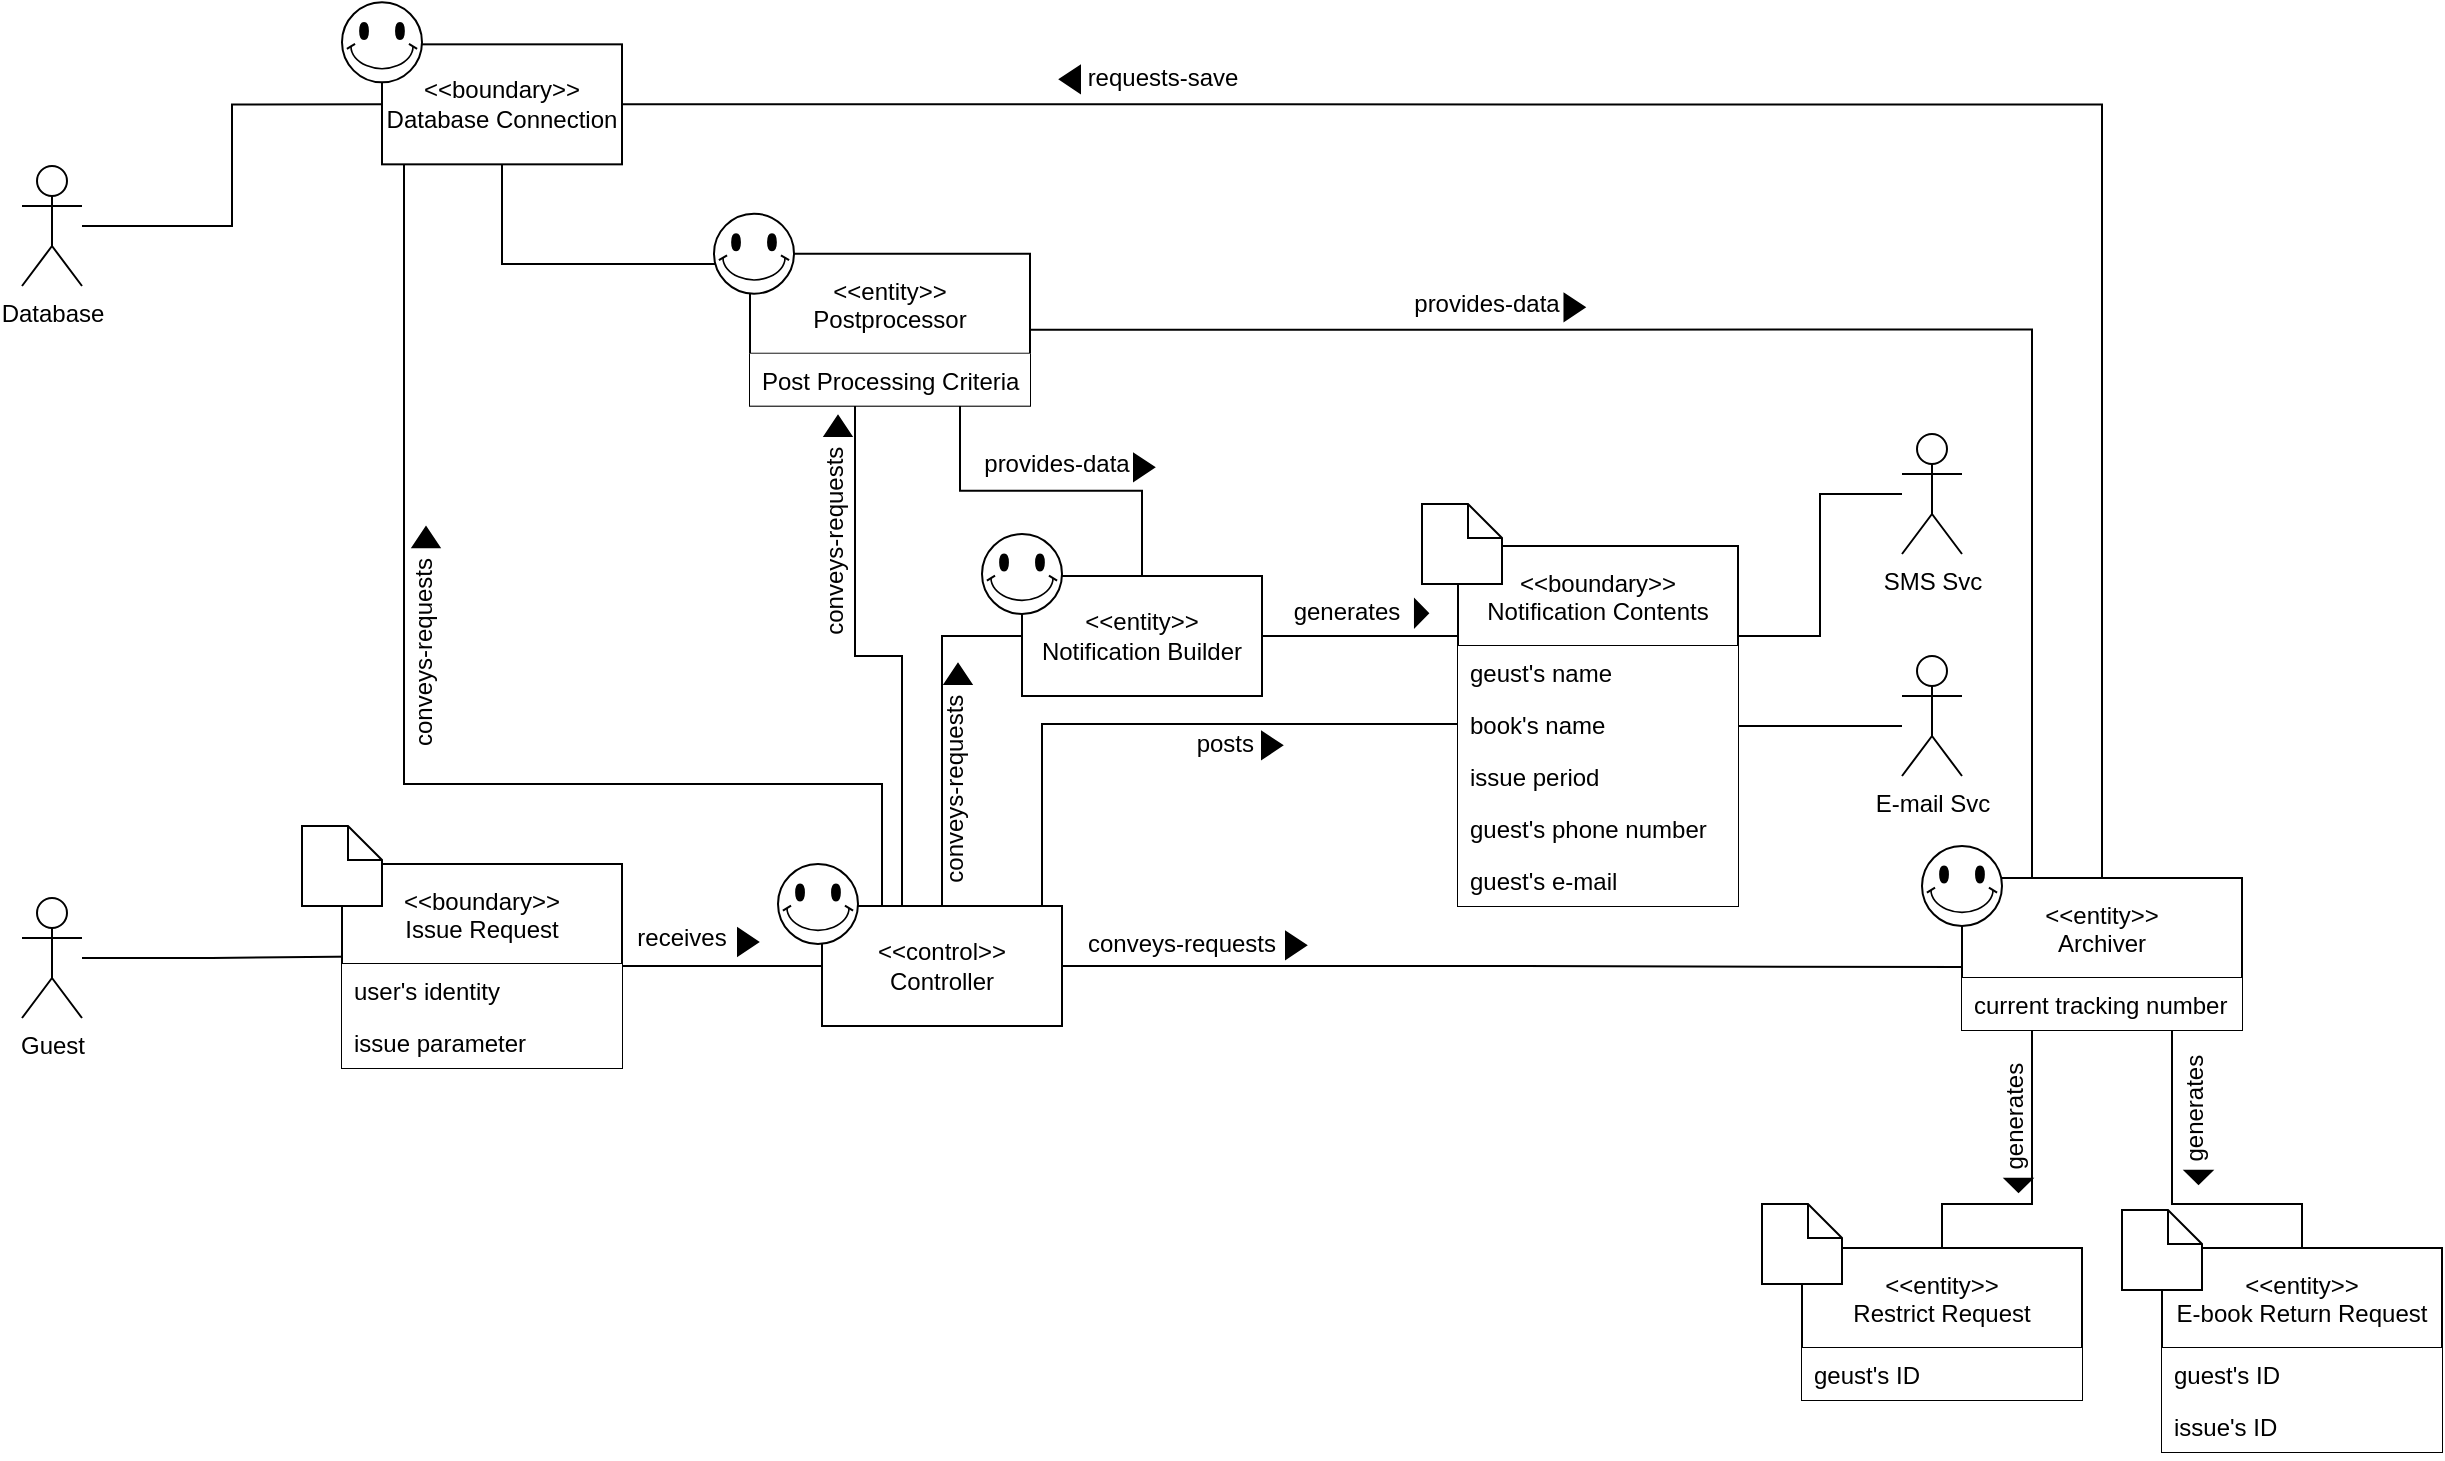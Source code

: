 <mxfile version="14.6.6" type="github">
  <diagram id="Sv70wMs5H2Pimi9rrGB1" name="Page-1">
    <mxGraphModel dx="1697" dy="2212" grid="1" gridSize="10" guides="1" tooltips="1" connect="1" arrows="1" fold="1" page="1" pageScale="1" pageWidth="827" pageHeight="1169" math="0" shadow="0">
      <root>
        <mxCell id="0" />
        <mxCell id="1" parent="0" />
        <mxCell id="KHrVx482zbJUYyYbqTH--3" style="edgeStyle=orthogonalEdgeStyle;rounded=0;orthogonalLoop=1;jettySize=auto;html=1;endArrow=none;endFill=0;entryX=0.004;entryY=0.586;entryDx=0;entryDy=0;entryPerimeter=0;" edge="1" parent="1" source="KHrVx482zbJUYyYbqTH--4" target="KHrVx482zbJUYyYbqTH--55">
          <mxGeometry relative="1" as="geometry">
            <mxPoint x="850" y="321" as="targetPoint" />
          </mxGeometry>
        </mxCell>
        <mxCell id="KHrVx482zbJUYyYbqTH--99" style="edgeStyle=orthogonalEdgeStyle;rounded=0;orthogonalLoop=1;jettySize=auto;html=1;entryX=0.59;entryY=0.997;entryDx=0;entryDy=0;entryPerimeter=0;endArrow=none;endFill=0;" edge="1" parent="1" source="KHrVx482zbJUYyYbqTH--4" target="KHrVx482zbJUYyYbqTH--9">
          <mxGeometry relative="1" as="geometry">
            <Array as="points">
              <mxPoint x="600" y="230" />
              <mxPoint x="361" y="230" />
              <mxPoint x="361" y="-80" />
            </Array>
          </mxGeometry>
        </mxCell>
        <mxCell id="KHrVx482zbJUYyYbqTH--100" style="edgeStyle=orthogonalEdgeStyle;rounded=0;orthogonalLoop=1;jettySize=auto;html=1;entryX=0.375;entryY=1.006;entryDx=0;entryDy=0;entryPerimeter=0;endArrow=none;endFill=0;" edge="1" parent="1" source="KHrVx482zbJUYyYbqTH--4" target="KHrVx482zbJUYyYbqTH--83">
          <mxGeometry relative="1" as="geometry">
            <Array as="points">
              <mxPoint x="610" y="166" />
              <mxPoint x="587" y="166" />
            </Array>
          </mxGeometry>
        </mxCell>
        <mxCell id="KHrVx482zbJUYyYbqTH--122" style="edgeStyle=orthogonalEdgeStyle;rounded=0;jumpStyle=none;orthogonalLoop=1;jettySize=auto;html=1;exitX=0.75;exitY=0;exitDx=0;exitDy=0;entryX=0;entryY=0.5;entryDx=0;entryDy=0;endArrow=none;endFill=0;strokeColor=#000000;" edge="1" parent="1" source="KHrVx482zbJUYyYbqTH--4" target="KHrVx482zbJUYyYbqTH--78">
          <mxGeometry relative="1" as="geometry">
            <Array as="points">
              <mxPoint x="680" y="291" />
              <mxPoint x="680" y="200" />
            </Array>
          </mxGeometry>
        </mxCell>
        <mxCell id="KHrVx482zbJUYyYbqTH--146" style="edgeStyle=orthogonalEdgeStyle;rounded=0;jumpStyle=none;orthogonalLoop=1;jettySize=auto;html=1;exitX=0.5;exitY=0;exitDx=0;exitDy=0;entryX=0;entryY=0.75;entryDx=0;entryDy=0;endArrow=none;endFill=0;strokeColor=#000000;" edge="1" parent="1" source="KHrVx482zbJUYyYbqTH--4" target="KHrVx482zbJUYyYbqTH--105">
          <mxGeometry relative="1" as="geometry">
            <Array as="points">
              <mxPoint x="630" y="156" />
              <mxPoint x="670" y="156" />
            </Array>
          </mxGeometry>
        </mxCell>
        <mxCell id="KHrVx482zbJUYyYbqTH--4" value="&amp;lt;&amp;lt;control&amp;gt;&amp;gt;&lt;br&gt;Controller" style="rounded=0;whiteSpace=wrap;html=1;" vertex="1" parent="1">
          <mxGeometry x="570" y="291" width="120" height="60" as="geometry" />
        </mxCell>
        <mxCell id="KHrVx482zbJUYyYbqTH--102" style="edgeStyle=orthogonalEdgeStyle;rounded=0;orthogonalLoop=1;jettySize=auto;html=1;exitX=1;exitY=0.5;exitDx=0;exitDy=0;entryX=0.5;entryY=0;entryDx=0;entryDy=0;endArrow=none;endFill=0;jumpStyle=none;" edge="1" parent="1" source="KHrVx482zbJUYyYbqTH--9" target="KHrVx482zbJUYyYbqTH--55">
          <mxGeometry relative="1" as="geometry" />
        </mxCell>
        <mxCell id="KHrVx482zbJUYyYbqTH--111" style="edgeStyle=orthogonalEdgeStyle;rounded=0;jumpStyle=none;orthogonalLoop=1;jettySize=auto;html=1;endArrow=none;endFill=0;strokeColor=#000000;" edge="1" parent="1" source="KHrVx482zbJUYyYbqTH--9" target="KHrVx482zbJUYyYbqTH--82">
          <mxGeometry relative="1" as="geometry">
            <Array as="points">
              <mxPoint x="548" y="-30" />
            </Array>
          </mxGeometry>
        </mxCell>
        <mxCell id="KHrVx482zbJUYyYbqTH--9" value="&amp;lt;&amp;lt;boundary&amp;gt;&amp;gt;&lt;br&gt;Database Connection" style="rounded=0;whiteSpace=wrap;html=1;" vertex="1" parent="1">
          <mxGeometry x="350" y="-139.83" width="120" height="60" as="geometry" />
        </mxCell>
        <mxCell id="KHrVx482zbJUYyYbqTH--97" style="edgeStyle=orthogonalEdgeStyle;rounded=0;orthogonalLoop=1;jettySize=auto;html=1;entryX=0;entryY=0.5;entryDx=0;entryDy=0;endArrow=none;endFill=0;" edge="1" parent="1" source="KHrVx482zbJUYyYbqTH--11" target="KHrVx482zbJUYyYbqTH--9">
          <mxGeometry relative="1" as="geometry" />
        </mxCell>
        <mxCell id="KHrVx482zbJUYyYbqTH--11" value="Database" style="shape=umlActor;verticalLabelPosition=bottom;verticalAlign=top;html=1;outlineConnect=0;" vertex="1" parent="1">
          <mxGeometry x="170" y="-79" width="30" height="60" as="geometry" />
        </mxCell>
        <mxCell id="KHrVx482zbJUYyYbqTH--89" style="edgeStyle=orthogonalEdgeStyle;rounded=0;orthogonalLoop=1;jettySize=auto;html=1;entryX=0.072;entryY=0.454;entryDx=0;entryDy=0;entryPerimeter=0;endArrow=none;endFill=0;" edge="1" parent="1" source="KHrVx482zbJUYyYbqTH--14" target="KHrVx482zbJUYyYbqTH--16">
          <mxGeometry relative="1" as="geometry" />
        </mxCell>
        <mxCell id="KHrVx482zbJUYyYbqTH--14" value="Guest" style="shape=umlActor;verticalLabelPosition=bottom;verticalAlign=top;html=1;outlineConnect=0;" vertex="1" parent="1">
          <mxGeometry x="170" y="287" width="30" height="60" as="geometry" />
        </mxCell>
        <mxCell id="KHrVx482zbJUYyYbqTH--15" style="edgeStyle=orthogonalEdgeStyle;rounded=0;orthogonalLoop=1;jettySize=auto;html=1;exitX=1;exitY=0.5;exitDx=0;exitDy=0;entryX=0;entryY=0.5;entryDx=0;entryDy=0;endArrow=none;endFill=0;" edge="1" parent="1" source="KHrVx482zbJUYyYbqTH--16" target="KHrVx482zbJUYyYbqTH--4">
          <mxGeometry relative="1" as="geometry" />
        </mxCell>
        <mxCell id="KHrVx482zbJUYyYbqTH--16" value="&lt;&lt;boundary&gt;&gt;&#xa;Issue Request" style="swimlane;fontStyle=0;childLayout=stackLayout;horizontal=1;startSize=50;horizontalStack=0;resizeParent=1;resizeParentMax=0;resizeLast=0;collapsible=1;marginBottom=0;" vertex="1" parent="1">
          <mxGeometry x="330" y="270" width="140" height="102" as="geometry">
            <mxRectangle x="330" y="270" width="120" height="50" as="alternateBounds" />
          </mxGeometry>
        </mxCell>
        <mxCell id="KHrVx482zbJUYyYbqTH--17" value="user&#39;s identity" style="text;align=left;verticalAlign=top;spacingLeft=4;spacingRight=4;overflow=hidden;rotatable=0;points=[[0,0.5],[1,0.5]];portConstraint=eastwest;fillColor=#ffffff;" vertex="1" parent="KHrVx482zbJUYyYbqTH--16">
          <mxGeometry y="50" width="140" height="26" as="geometry" />
        </mxCell>
        <mxCell id="KHrVx482zbJUYyYbqTH--18" value="issue parameter" style="text;align=left;verticalAlign=top;spacingLeft=4;spacingRight=4;overflow=hidden;rotatable=0;points=[[0,0.5],[1,0.5]];portConstraint=eastwest;fillColor=#ffffff;" vertex="1" parent="KHrVx482zbJUYyYbqTH--16">
          <mxGeometry y="76" width="140" height="26" as="geometry" />
        </mxCell>
        <mxCell id="KHrVx482zbJUYyYbqTH--22" value="" style="verticalLabelPosition=bottom;verticalAlign=top;html=1;shape=mxgraph.basic.smiley" vertex="1" parent="1">
          <mxGeometry x="548" y="270" width="40" height="40" as="geometry" />
        </mxCell>
        <mxCell id="KHrVx482zbJUYyYbqTH--23" value="" style="verticalLabelPosition=bottom;verticalAlign=top;html=1;shape=mxgraph.basic.smiley" vertex="1" parent="1">
          <mxGeometry x="330" y="-160.83" width="40" height="40" as="geometry" />
        </mxCell>
        <mxCell id="KHrVx482zbJUYyYbqTH--24" value="" style="shape=note2;boundedLbl=1;whiteSpace=wrap;html=1;size=17;verticalAlign=top;align=center;fillColor=#ffffff;" vertex="1" parent="1">
          <mxGeometry x="310" y="251" width="40" height="40" as="geometry" />
        </mxCell>
        <mxCell id="KHrVx482zbJUYyYbqTH--39" value="" style="group;rotation=-180;" vertex="1" connectable="0" parent="1">
          <mxGeometry x="670" y="-130" width="112" height="20" as="geometry" />
        </mxCell>
        <mxCell id="KHrVx482zbJUYyYbqTH--40" value="requests-save" style="text;html=1;strokeColor=none;fillColor=none;align=center;verticalAlign=middle;whiteSpace=wrap;rounded=0;rotation=-360;" vertex="1" parent="KHrVx482zbJUYyYbqTH--39">
          <mxGeometry x="29" y="-3" width="83" height="20" as="geometry" />
        </mxCell>
        <mxCell id="KHrVx482zbJUYyYbqTH--41" value="" style="triangle;whiteSpace=wrap;html=1;fillColor=#000000;rotation=-180;" vertex="1" parent="KHrVx482zbJUYyYbqTH--39">
          <mxGeometry x="19" y="1" width="10" height="13.33" as="geometry" />
        </mxCell>
        <mxCell id="KHrVx482zbJUYyYbqTH--42" value="&lt;&lt;entity&gt;&gt;&#xa;E-book Return Request" style="swimlane;fontStyle=0;childLayout=stackLayout;horizontal=1;startSize=50;horizontalStack=0;resizeParent=1;resizeParentMax=0;resizeLast=0;collapsible=1;marginBottom=0;" vertex="1" parent="1">
          <mxGeometry x="1240" y="462" width="140" height="102" as="geometry">
            <mxRectangle x="330" y="270" width="120" height="50" as="alternateBounds" />
          </mxGeometry>
        </mxCell>
        <mxCell id="KHrVx482zbJUYyYbqTH--43" value="guest&#39;s ID" style="text;align=left;verticalAlign=top;spacingLeft=4;spacingRight=4;overflow=hidden;rotatable=0;points=[[0,0.5],[1,0.5]];portConstraint=eastwest;fillColor=#ffffff;" vertex="1" parent="KHrVx482zbJUYyYbqTH--42">
          <mxGeometry y="50" width="140" height="26" as="geometry" />
        </mxCell>
        <mxCell id="KHrVx482zbJUYyYbqTH--75" value="issue&#39;s ID" style="text;align=left;verticalAlign=top;spacingLeft=4;spacingRight=4;overflow=hidden;rotatable=0;points=[[0,0.5],[1,0.5]];portConstraint=eastwest;fillColor=#ffffff;" vertex="1" parent="KHrVx482zbJUYyYbqTH--42">
          <mxGeometry y="76" width="140" height="26" as="geometry" />
        </mxCell>
        <mxCell id="KHrVx482zbJUYyYbqTH--47" value="" style="shape=note2;boundedLbl=1;whiteSpace=wrap;html=1;size=17;verticalAlign=top;align=center;fillColor=#ffffff;" vertex="1" parent="1">
          <mxGeometry x="1220" y="443" width="40" height="40" as="geometry" />
        </mxCell>
        <mxCell id="KHrVx482zbJUYyYbqTH--48" value="" style="group;rotation=0;" vertex="1" connectable="0" parent="1">
          <mxGeometry x="700" y="300" width="112" height="20" as="geometry" />
        </mxCell>
        <mxCell id="KHrVx482zbJUYyYbqTH--49" value="conveys-requests" style="text;html=1;strokeColor=none;fillColor=none;align=center;verticalAlign=middle;whiteSpace=wrap;rounded=0;rotation=0;" vertex="1" parent="KHrVx482zbJUYyYbqTH--48">
          <mxGeometry width="100" height="20" as="geometry" />
        </mxCell>
        <mxCell id="KHrVx482zbJUYyYbqTH--50" value="" style="triangle;whiteSpace=wrap;html=1;fillColor=#000000;rotation=0;" vertex="1" parent="KHrVx482zbJUYyYbqTH--48">
          <mxGeometry x="102" y="4" width="10" height="13.33" as="geometry" />
        </mxCell>
        <mxCell id="KHrVx482zbJUYyYbqTH--51" value="" style="group" vertex="1" connectable="0" parent="1">
          <mxGeometry x="480" y="296.66" width="58" height="20" as="geometry" />
        </mxCell>
        <mxCell id="KHrVx482zbJUYyYbqTH--52" value="receives" style="text;html=1;strokeColor=none;fillColor=none;align=center;verticalAlign=middle;whiteSpace=wrap;rounded=0;" vertex="1" parent="KHrVx482zbJUYyYbqTH--51">
          <mxGeometry width="40" height="20" as="geometry" />
        </mxCell>
        <mxCell id="KHrVx482zbJUYyYbqTH--53" value="" style="triangle;whiteSpace=wrap;html=1;fillColor=#000000;" vertex="1" parent="KHrVx482zbJUYyYbqTH--51">
          <mxGeometry x="48" y="5.67" width="10" height="13.33" as="geometry" />
        </mxCell>
        <mxCell id="KHrVx482zbJUYyYbqTH--112" style="edgeStyle=orthogonalEdgeStyle;rounded=0;jumpStyle=none;orthogonalLoop=1;jettySize=auto;html=1;exitX=0.75;exitY=1;exitDx=0;exitDy=0;endArrow=none;endFill=0;strokeColor=#000000;" edge="1" parent="1" source="KHrVx482zbJUYyYbqTH--55" target="KHrVx482zbJUYyYbqTH--42">
          <mxGeometry relative="1" as="geometry">
            <Array as="points">
              <mxPoint x="1245" y="440" />
              <mxPoint x="1310" y="440" />
            </Array>
          </mxGeometry>
        </mxCell>
        <mxCell id="KHrVx482zbJUYyYbqTH--113" style="edgeStyle=orthogonalEdgeStyle;rounded=0;jumpStyle=none;orthogonalLoop=1;jettySize=auto;html=1;exitX=0.25;exitY=1;exitDx=0;exitDy=0;entryX=0.5;entryY=0;entryDx=0;entryDy=0;endArrow=none;endFill=0;strokeColor=#000000;" edge="1" parent="1" source="KHrVx482zbJUYyYbqTH--55" target="KHrVx482zbJUYyYbqTH--64">
          <mxGeometry relative="1" as="geometry">
            <Array as="points">
              <mxPoint x="1175" y="440" />
              <mxPoint x="1130" y="440" />
            </Array>
          </mxGeometry>
        </mxCell>
        <mxCell id="KHrVx482zbJUYyYbqTH--55" value="&lt;&lt;entity&gt;&gt;&#xa;Archiver" style="swimlane;fontStyle=0;childLayout=stackLayout;horizontal=1;startSize=50;horizontalStack=0;resizeParent=1;resizeParentMax=0;resizeLast=0;collapsible=1;marginBottom=0;" vertex="1" parent="1">
          <mxGeometry x="1140" y="277" width="140" height="76" as="geometry" />
        </mxCell>
        <mxCell id="KHrVx482zbJUYyYbqTH--56" value="current tracking number" style="text;align=left;verticalAlign=top;spacingLeft=4;spacingRight=4;overflow=hidden;rotatable=0;points=[[0,0.5],[1,0.5]];portConstraint=eastwest;fillColor=#ffffff;" vertex="1" parent="KHrVx482zbJUYyYbqTH--55">
          <mxGeometry y="50" width="140" height="26" as="geometry" />
        </mxCell>
        <mxCell id="KHrVx482zbJUYyYbqTH--57" value="" style="verticalLabelPosition=bottom;verticalAlign=top;html=1;shape=mxgraph.basic.smiley" vertex="1" parent="1">
          <mxGeometry x="1120" y="261" width="40" height="40" as="geometry" />
        </mxCell>
        <mxCell id="KHrVx482zbJUYyYbqTH--64" value="&lt;&lt;entity&gt;&gt;&#xa;Restrict Request" style="swimlane;fontStyle=0;childLayout=stackLayout;horizontal=1;startSize=50;horizontalStack=0;resizeParent=1;resizeParentMax=0;resizeLast=0;collapsible=1;marginBottom=0;" vertex="1" parent="1">
          <mxGeometry x="1060" y="462" width="140" height="76" as="geometry">
            <mxRectangle x="330" y="270" width="120" height="50" as="alternateBounds" />
          </mxGeometry>
        </mxCell>
        <mxCell id="KHrVx482zbJUYyYbqTH--65" value="geust&#39;s ID" style="text;align=left;verticalAlign=top;spacingLeft=4;spacingRight=4;overflow=hidden;rotatable=0;points=[[0,0.5],[1,0.5]];portConstraint=eastwest;fillColor=#ffffff;" vertex="1" parent="KHrVx482zbJUYyYbqTH--64">
          <mxGeometry y="50" width="140" height="26" as="geometry" />
        </mxCell>
        <mxCell id="KHrVx482zbJUYyYbqTH--69" value="" style="shape=note2;boundedLbl=1;whiteSpace=wrap;html=1;size=17;verticalAlign=top;align=center;fillColor=#ffffff;" vertex="1" parent="1">
          <mxGeometry x="1040" y="440" width="40" height="40" as="geometry" />
        </mxCell>
        <mxCell id="KHrVx482zbJUYyYbqTH--71" value="" style="group;rotation=90;" vertex="1" connectable="0" parent="1">
          <mxGeometry x="1130" y="390" width="73" height="20" as="geometry" />
        </mxCell>
        <mxCell id="KHrVx482zbJUYyYbqTH--72" value="generates" style="text;html=1;strokeColor=none;fillColor=none;align=center;verticalAlign=middle;whiteSpace=wrap;rounded=0;rotation=-90;" vertex="1" parent="KHrVx482zbJUYyYbqTH--71">
          <mxGeometry x="4" y="-4" width="65.179" height="20" as="geometry" />
        </mxCell>
        <mxCell id="KHrVx482zbJUYyYbqTH--73" value="" style="triangle;whiteSpace=wrap;html=1;fillColor=#000000;rotation=90;" vertex="1" parent="KHrVx482zbJUYyYbqTH--71">
          <mxGeometry x="35" y="34" width="6.518" height="13.33" as="geometry" />
        </mxCell>
        <mxCell id="KHrVx482zbJUYyYbqTH--109" value="" style="edgeStyle=orthogonalEdgeStyle;rounded=0;jumpStyle=none;orthogonalLoop=1;jettySize=auto;html=1;endArrow=none;endFill=0;strokeColor=#000000;" edge="1" parent="1" source="KHrVx482zbJUYyYbqTH--76" target="KHrVx482zbJUYyYbqTH--92">
          <mxGeometry relative="1" as="geometry">
            <Array as="points">
              <mxPoint x="1080" y="201" />
              <mxPoint x="1080" y="201" />
            </Array>
          </mxGeometry>
        </mxCell>
        <mxCell id="KHrVx482zbJUYyYbqTH--124" style="edgeStyle=orthogonalEdgeStyle;rounded=0;jumpStyle=none;orthogonalLoop=1;jettySize=auto;html=1;exitX=1;exitY=0.25;exitDx=0;exitDy=0;endArrow=none;endFill=0;strokeColor=#000000;" edge="1" parent="1" source="KHrVx482zbJUYyYbqTH--76" target="KHrVx482zbJUYyYbqTH--93">
          <mxGeometry relative="1" as="geometry" />
        </mxCell>
        <mxCell id="KHrVx482zbJUYyYbqTH--76" value="&lt;&lt;boundary&gt;&gt;&#xa;Notification Contents" style="swimlane;fontStyle=0;childLayout=stackLayout;horizontal=1;startSize=50;horizontalStack=0;resizeParent=1;resizeParentMax=0;resizeLast=0;collapsible=1;marginBottom=0;" vertex="1" parent="1">
          <mxGeometry x="888" y="111" width="140" height="180" as="geometry">
            <mxRectangle x="330" y="270" width="120" height="50" as="alternateBounds" />
          </mxGeometry>
        </mxCell>
        <mxCell id="KHrVx482zbJUYyYbqTH--77" value="geust&#39;s name" style="text;align=left;verticalAlign=top;spacingLeft=4;spacingRight=4;overflow=hidden;rotatable=0;points=[[0,0.5],[1,0.5]];portConstraint=eastwest;fillColor=#ffffff;" vertex="1" parent="KHrVx482zbJUYyYbqTH--76">
          <mxGeometry y="50" width="140" height="26" as="geometry" />
        </mxCell>
        <mxCell id="KHrVx482zbJUYyYbqTH--78" value="book&#39;s name" style="text;align=left;verticalAlign=top;spacingLeft=4;spacingRight=4;overflow=hidden;rotatable=0;points=[[0,0.5],[1,0.5]];portConstraint=eastwest;fillColor=#ffffff;" vertex="1" parent="KHrVx482zbJUYyYbqTH--76">
          <mxGeometry y="76" width="140" height="26" as="geometry" />
        </mxCell>
        <mxCell id="KHrVx482zbJUYyYbqTH--79" value="issue period" style="text;align=left;verticalAlign=top;spacingLeft=4;spacingRight=4;overflow=hidden;rotatable=0;points=[[0,0.5],[1,0.5]];portConstraint=eastwest;fillColor=#ffffff;" vertex="1" parent="KHrVx482zbJUYyYbqTH--76">
          <mxGeometry y="102" width="140" height="26" as="geometry" />
        </mxCell>
        <mxCell id="KHrVx482zbJUYyYbqTH--80" value="guest&#39;s phone number" style="text;align=left;verticalAlign=top;spacingLeft=4;spacingRight=4;overflow=hidden;rotatable=0;points=[[0,0.5],[1,0.5]];portConstraint=eastwest;fillColor=#ffffff;" vertex="1" parent="KHrVx482zbJUYyYbqTH--76">
          <mxGeometry y="128" width="140" height="26" as="geometry" />
        </mxCell>
        <mxCell id="KHrVx482zbJUYyYbqTH--81" value="guest&#39;s e-mail" style="text;align=left;verticalAlign=top;spacingLeft=4;spacingRight=4;overflow=hidden;rotatable=0;points=[[0,0.5],[1,0.5]];portConstraint=eastwest;fillColor=#ffffff;" vertex="1" parent="KHrVx482zbJUYyYbqTH--76">
          <mxGeometry y="154" width="140" height="26" as="geometry" />
        </mxCell>
        <mxCell id="KHrVx482zbJUYyYbqTH--101" style="edgeStyle=orthogonalEdgeStyle;rounded=0;orthogonalLoop=1;jettySize=auto;html=1;exitX=1;exitY=0.5;exitDx=0;exitDy=0;entryX=0.25;entryY=0;entryDx=0;entryDy=0;endArrow=none;endFill=0;" edge="1" parent="1" source="KHrVx482zbJUYyYbqTH--82" target="KHrVx482zbJUYyYbqTH--55">
          <mxGeometry relative="1" as="geometry" />
        </mxCell>
        <mxCell id="KHrVx482zbJUYyYbqTH--117" style="edgeStyle=orthogonalEdgeStyle;rounded=0;jumpStyle=none;orthogonalLoop=1;jettySize=auto;html=1;exitX=0.75;exitY=1;exitDx=0;exitDy=0;entryX=0.5;entryY=0;entryDx=0;entryDy=0;endArrow=none;endFill=0;strokeColor=#000000;" edge="1" parent="1" source="KHrVx482zbJUYyYbqTH--82" target="KHrVx482zbJUYyYbqTH--105">
          <mxGeometry relative="1" as="geometry" />
        </mxCell>
        <mxCell id="KHrVx482zbJUYyYbqTH--82" value="&lt;&lt;entity&gt;&gt;&#xa;Postprocessor" style="swimlane;fontStyle=0;childLayout=stackLayout;horizontal=1;startSize=50;horizontalStack=0;resizeParent=1;resizeParentMax=0;resizeLast=0;collapsible=1;marginBottom=0;" vertex="1" parent="1">
          <mxGeometry x="534" y="-35.17" width="140" height="76" as="geometry" />
        </mxCell>
        <mxCell id="KHrVx482zbJUYyYbqTH--83" value="Post Processing Criteria" style="text;align=left;verticalAlign=top;spacingLeft=4;spacingRight=4;overflow=hidden;rotatable=0;points=[[0,0.5],[1,0.5]];portConstraint=eastwest;fillColor=#ffffff;" vertex="1" parent="KHrVx482zbJUYyYbqTH--82">
          <mxGeometry y="50" width="140" height="26" as="geometry" />
        </mxCell>
        <mxCell id="KHrVx482zbJUYyYbqTH--84" value="" style="verticalLabelPosition=bottom;verticalAlign=top;html=1;shape=mxgraph.basic.smiley" vertex="1" parent="1">
          <mxGeometry x="516" y="-55.17" width="40" height="40" as="geometry" />
        </mxCell>
        <mxCell id="KHrVx482zbJUYyYbqTH--92" value="E-mail Svc" style="shape=umlActor;verticalLabelPosition=bottom;verticalAlign=top;html=1;outlineConnect=0;" vertex="1" parent="1">
          <mxGeometry x="1110" y="166" width="30" height="60" as="geometry" />
        </mxCell>
        <mxCell id="KHrVx482zbJUYyYbqTH--93" value="SMS Svc" style="shape=umlActor;verticalLabelPosition=bottom;verticalAlign=top;html=1;outlineConnect=0;" vertex="1" parent="1">
          <mxGeometry x="1110" y="55" width="30" height="60" as="geometry" />
        </mxCell>
        <mxCell id="KHrVx482zbJUYyYbqTH--98" value="" style="group" vertex="1" connectable="0" parent="1">
          <mxGeometry x="364" y="101.665" width="20" height="124.335" as="geometry" />
        </mxCell>
        <mxCell id="KHrVx482zbJUYyYbqTH--35" value="" style="group;rotation=90;" vertex="1" connectable="0" parent="KHrVx482zbJUYyYbqTH--98">
          <mxGeometry x="-46" y="58.335" width="112" height="20" as="geometry" />
        </mxCell>
        <mxCell id="KHrVx482zbJUYyYbqTH--36" value="conveys-requests" style="text;html=1;strokeColor=none;fillColor=none;align=center;verticalAlign=middle;whiteSpace=wrap;rounded=0;rotation=-90;" vertex="1" parent="KHrVx482zbJUYyYbqTH--35">
          <mxGeometry x="3" y="-6" width="100" height="20" as="geometry" />
        </mxCell>
        <mxCell id="KHrVx482zbJUYyYbqTH--37" value="" style="triangle;whiteSpace=wrap;html=1;fillColor=#000000;rotation=-90;" vertex="1" parent="KHrVx482zbJUYyYbqTH--98">
          <mxGeometry x="3" y="-1.665" width="10" height="13.33" as="geometry" />
        </mxCell>
        <mxCell id="KHrVx482zbJUYyYbqTH--121" style="edgeStyle=orthogonalEdgeStyle;rounded=0;jumpStyle=none;orthogonalLoop=1;jettySize=auto;html=1;endArrow=none;endFill=0;strokeColor=#000000;entryX=0;entryY=0.25;entryDx=0;entryDy=0;" edge="1" parent="1" source="KHrVx482zbJUYyYbqTH--105" target="KHrVx482zbJUYyYbqTH--76">
          <mxGeometry relative="1" as="geometry" />
        </mxCell>
        <mxCell id="KHrVx482zbJUYyYbqTH--105" value="&amp;lt;&amp;lt;entity&amp;gt;&amp;gt;&lt;br&gt;Notification Builder" style="rounded=0;whiteSpace=wrap;html=1;" vertex="1" parent="1">
          <mxGeometry x="670" y="126" width="120" height="60" as="geometry" />
        </mxCell>
        <mxCell id="KHrVx482zbJUYyYbqTH--114" value="" style="group;rotation=90;" vertex="1" connectable="0" parent="1">
          <mxGeometry x="1220" y="386" width="73" height="20" as="geometry" />
        </mxCell>
        <mxCell id="KHrVx482zbJUYyYbqTH--115" value="generates" style="text;html=1;strokeColor=none;fillColor=none;align=center;verticalAlign=middle;whiteSpace=wrap;rounded=0;rotation=-90;" vertex="1" parent="KHrVx482zbJUYyYbqTH--114">
          <mxGeometry x="4" y="-4" width="65.179" height="20" as="geometry" />
        </mxCell>
        <mxCell id="KHrVx482zbJUYyYbqTH--116" value="" style="triangle;whiteSpace=wrap;html=1;fillColor=#000000;rotation=90;" vertex="1" parent="KHrVx482zbJUYyYbqTH--114">
          <mxGeometry x="35" y="34" width="6.518" height="13.33" as="geometry" />
        </mxCell>
        <mxCell id="KHrVx482zbJUYyYbqTH--118" value="" style="verticalLabelPosition=bottom;verticalAlign=top;html=1;shape=mxgraph.basic.smiley" vertex="1" parent="1">
          <mxGeometry x="650" y="105" width="40" height="40" as="geometry" />
        </mxCell>
        <mxCell id="KHrVx482zbJUYyYbqTH--119" value="" style="shape=note2;boundedLbl=1;whiteSpace=wrap;html=1;size=17;verticalAlign=top;align=center;fillColor=#ffffff;" vertex="1" parent="1">
          <mxGeometry x="870" y="90" width="40" height="40" as="geometry" />
        </mxCell>
        <mxCell id="KHrVx482zbJUYyYbqTH--126" value="" style="group" vertex="1" connectable="0" parent="1">
          <mxGeometry x="570" y="46.005" width="20" height="124.335" as="geometry" />
        </mxCell>
        <mxCell id="KHrVx482zbJUYyYbqTH--127" value="" style="group;rotation=90;" vertex="1" connectable="0" parent="KHrVx482zbJUYyYbqTH--126">
          <mxGeometry x="-46" y="58.335" width="112" height="20" as="geometry" />
        </mxCell>
        <mxCell id="KHrVx482zbJUYyYbqTH--128" value="conveys-requests" style="text;html=1;strokeColor=none;fillColor=none;align=center;verticalAlign=middle;whiteSpace=wrap;rounded=0;rotation=-90;" vertex="1" parent="KHrVx482zbJUYyYbqTH--127">
          <mxGeometry x="3" y="-6" width="100" height="20" as="geometry" />
        </mxCell>
        <mxCell id="KHrVx482zbJUYyYbqTH--129" value="" style="triangle;whiteSpace=wrap;html=1;fillColor=#000000;rotation=-90;" vertex="1" parent="KHrVx482zbJUYyYbqTH--126">
          <mxGeometry x="3" y="-1.665" width="10" height="13.33" as="geometry" />
        </mxCell>
        <mxCell id="KHrVx482zbJUYyYbqTH--131" value="" style="group;rotation=0;" vertex="1" connectable="0" parent="1">
          <mxGeometry x="688" y="200" width="112" height="20" as="geometry" />
        </mxCell>
        <mxCell id="KHrVx482zbJUYyYbqTH--132" value="posts" style="text;html=1;strokeColor=none;fillColor=none;align=right;verticalAlign=middle;whiteSpace=wrap;rounded=0;rotation=0;" vertex="1" parent="KHrVx482zbJUYyYbqTH--131">
          <mxGeometry width="100" height="20" as="geometry" />
        </mxCell>
        <mxCell id="KHrVx482zbJUYyYbqTH--133" value="" style="triangle;whiteSpace=wrap;html=1;fillColor=#000000;rotation=0;" vertex="1" parent="KHrVx482zbJUYyYbqTH--131">
          <mxGeometry x="102" y="4" width="10" height="13.33" as="geometry" />
        </mxCell>
        <mxCell id="KHrVx482zbJUYyYbqTH--139" value="" style="group" vertex="1" connectable="0" parent="1">
          <mxGeometry x="644.762" y="60" width="91.238" height="20" as="geometry" />
        </mxCell>
        <mxCell id="KHrVx482zbJUYyYbqTH--135" value="provides-data" style="text;html=1;strokeColor=none;fillColor=none;align=center;verticalAlign=middle;whiteSpace=wrap;rounded=0;" vertex="1" parent="KHrVx482zbJUYyYbqTH--139">
          <mxGeometry width="85.238" height="20" as="geometry" />
        </mxCell>
        <mxCell id="KHrVx482zbJUYyYbqTH--138" value="" style="triangle;whiteSpace=wrap;html=1;fillColor=#000000;rotation=0;" vertex="1" parent="KHrVx482zbJUYyYbqTH--139">
          <mxGeometry x="81.238" y="5" width="10" height="13.33" as="geometry" />
        </mxCell>
        <mxCell id="KHrVx482zbJUYyYbqTH--140" value="" style="group" vertex="1" connectable="0" parent="1">
          <mxGeometry x="860.002" y="-20" width="91.238" height="20" as="geometry" />
        </mxCell>
        <mxCell id="KHrVx482zbJUYyYbqTH--141" value="provides-data" style="text;html=1;strokeColor=none;fillColor=none;align=center;verticalAlign=middle;whiteSpace=wrap;rounded=0;" vertex="1" parent="KHrVx482zbJUYyYbqTH--140">
          <mxGeometry width="85.238" height="20" as="geometry" />
        </mxCell>
        <mxCell id="KHrVx482zbJUYyYbqTH--142" value="" style="triangle;whiteSpace=wrap;html=1;fillColor=#000000;rotation=0;" vertex="1" parent="KHrVx482zbJUYyYbqTH--140">
          <mxGeometry x="81.238" y="5" width="10" height="13.33" as="geometry" />
        </mxCell>
        <mxCell id="KHrVx482zbJUYyYbqTH--143" value="" style="group;rotation=0;" vertex="1" connectable="0" parent="1">
          <mxGeometry x="800" y="134" width="73" height="20" as="geometry" />
        </mxCell>
        <mxCell id="KHrVx482zbJUYyYbqTH--144" value="generates" style="text;html=1;strokeColor=none;fillColor=none;align=center;verticalAlign=middle;whiteSpace=wrap;rounded=0;rotation=0;" vertex="1" parent="KHrVx482zbJUYyYbqTH--143">
          <mxGeometry width="65.179" height="20" as="geometry" />
        </mxCell>
        <mxCell id="KHrVx482zbJUYyYbqTH--145" value="" style="triangle;whiteSpace=wrap;html=1;fillColor=#000000;rotation=0;" vertex="1" parent="KHrVx482zbJUYyYbqTH--143">
          <mxGeometry x="66.482" y="4" width="6.518" height="13.33" as="geometry" />
        </mxCell>
        <mxCell id="KHrVx482zbJUYyYbqTH--147" value="" style="group" vertex="1" connectable="0" parent="1">
          <mxGeometry x="630" y="169.995" width="20" height="124.335" as="geometry" />
        </mxCell>
        <mxCell id="KHrVx482zbJUYyYbqTH--148" value="" style="group;rotation=90;" vertex="1" connectable="0" parent="KHrVx482zbJUYyYbqTH--147">
          <mxGeometry x="-46" y="58.335" width="112" height="20" as="geometry" />
        </mxCell>
        <mxCell id="KHrVx482zbJUYyYbqTH--149" value="conveys-requests" style="text;html=1;strokeColor=none;fillColor=none;align=center;verticalAlign=middle;whiteSpace=wrap;rounded=0;rotation=-90;" vertex="1" parent="KHrVx482zbJUYyYbqTH--148">
          <mxGeometry x="3" y="-6" width="100" height="20" as="geometry" />
        </mxCell>
        <mxCell id="KHrVx482zbJUYyYbqTH--150" value="" style="triangle;whiteSpace=wrap;html=1;fillColor=#000000;rotation=-90;" vertex="1" parent="KHrVx482zbJUYyYbqTH--147">
          <mxGeometry x="3" y="-1.665" width="10" height="13.33" as="geometry" />
        </mxCell>
      </root>
    </mxGraphModel>
  </diagram>
</mxfile>
